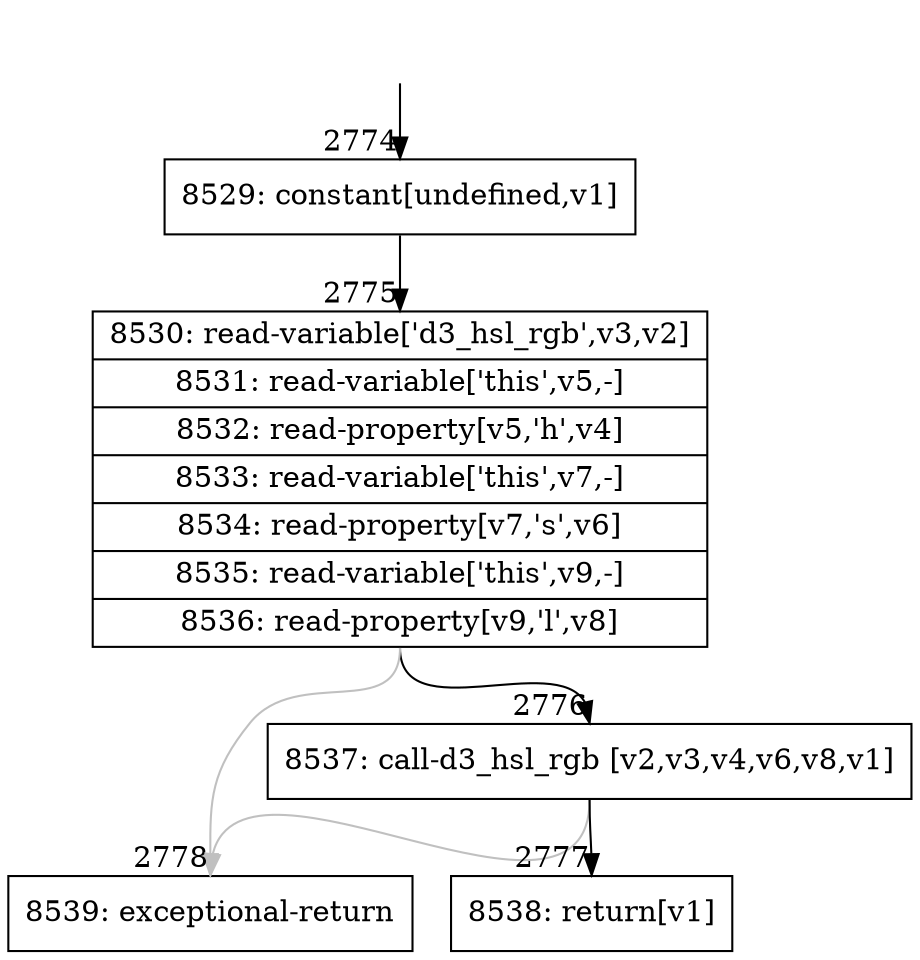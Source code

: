 digraph {
rankdir="TD"
BB_entry264[shape=none,label=""];
BB_entry264 -> BB2774 [tailport=s, headport=n, headlabel="    2774"]
BB2774 [shape=record label="{8529: constant[undefined,v1]}" ] 
BB2774 -> BB2775 [tailport=s, headport=n, headlabel="      2775"]
BB2775 [shape=record label="{8530: read-variable['d3_hsl_rgb',v3,v2]|8531: read-variable['this',v5,-]|8532: read-property[v5,'h',v4]|8533: read-variable['this',v7,-]|8534: read-property[v7,'s',v6]|8535: read-variable['this',v9,-]|8536: read-property[v9,'l',v8]}" ] 
BB2775 -> BB2776 [tailport=s, headport=n, headlabel="      2776"]
BB2775 -> BB2778 [tailport=s, headport=n, color=gray, headlabel="      2778"]
BB2776 [shape=record label="{8537: call-d3_hsl_rgb [v2,v3,v4,v6,v8,v1]}" ] 
BB2776 -> BB2777 [tailport=s, headport=n, headlabel="      2777"]
BB2776 -> BB2778 [tailport=s, headport=n, color=gray]
BB2777 [shape=record label="{8538: return[v1]}" ] 
BB2778 [shape=record label="{8539: exceptional-return}" ] 
//#$~ 1593
}
